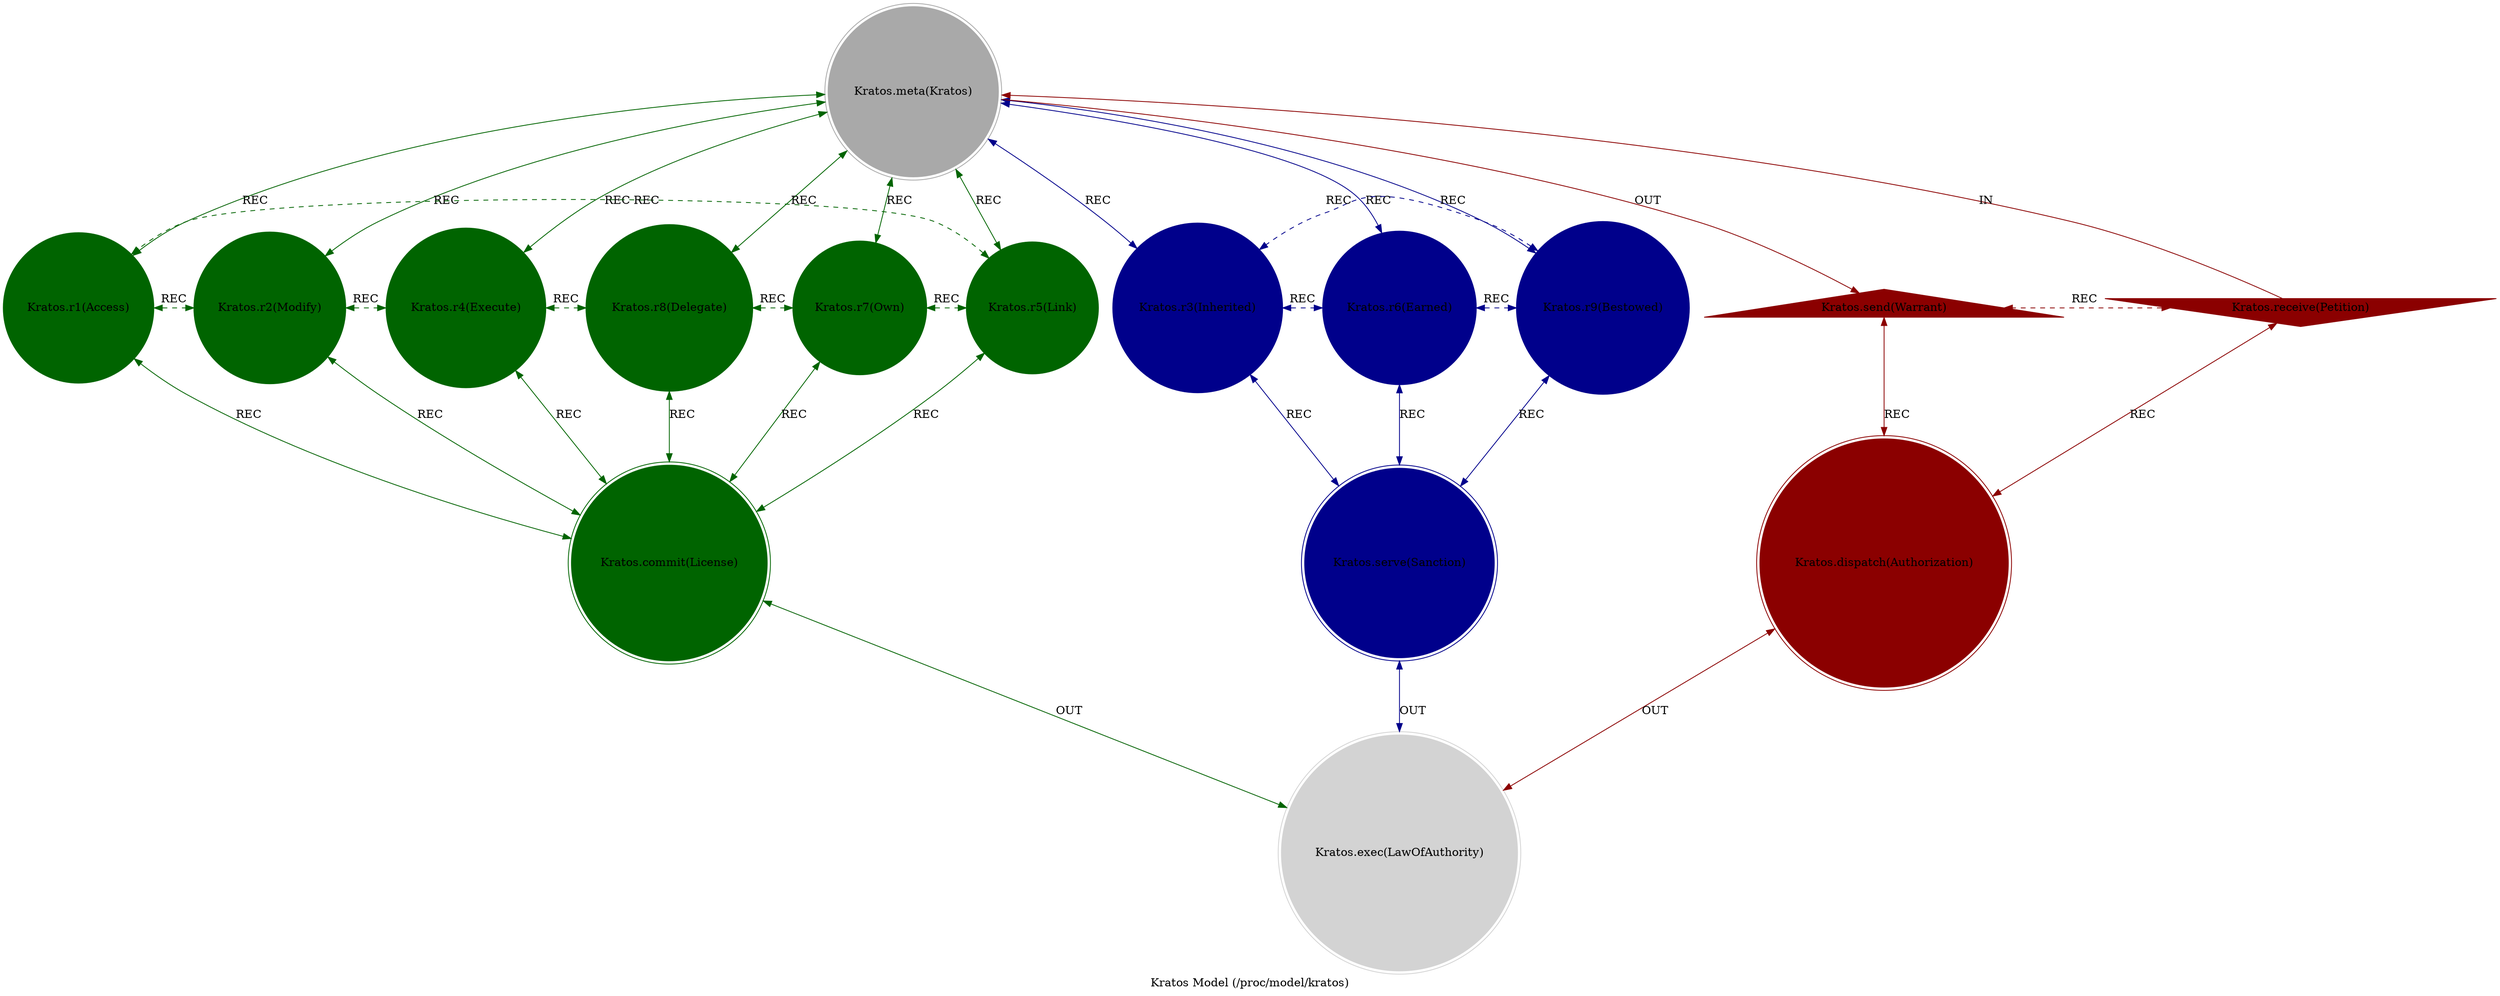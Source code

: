 strict digraph KratosModel {
    style = filled;
    color = lightgray;
    node [shape = circle; style = filled; color = lightgreen;];
    edge [color = darkgray;];
    label = "Kratos Model (/proc/model/kratos)";
    comment = "TODO";
    
    spark_0_kratos_model_t [label = "Kratos.meta(Kratos)";comment = "Abstract: TODO";shape = doublecircle;color = darkgray;];
    spark_1_kratos_model_t [label = "Kratos.r1(Access)";comment = "Initiation: TODO";color = darkgreen;];
    spark_2_kratos_model_t [label = "Kratos.r2(Modify)";comment = "Response: TODO";color = darkgreen;];
    spark_4_kratos_model_t [label = "Kratos.r4(Execute)";comment = "Integration: TODO";color = darkgreen;];
    spark_8_kratos_model_t [label = "Kratos.r8(Delegate)";comment = "Reflection: TODO";color = darkgreen;];
    spark_7_kratos_model_t [label = "Kratos.r7(Own)";comment = "Consolidation: TODO";color = darkgreen;];
    spark_5_kratos_model_t [label = "Kratos.r5(Link)";comment = "Propagation: TODO";color = darkgreen;];
    spark_3_kratos_model_t [label = "Kratos.r3(Inherited)";comment = "Thesis: TODO";color = darkblue;];
    spark_6_kratos_model_t [label = "Kratos.r6(Earned)";comment = "Antithesis: TODO";color = darkblue;];
    spark_9_kratos_model_t [label = "Kratos.r9(Bestowed)";comment = "Synthesis: TODO";color = darkblue;];
    spark_a_kratos_model_t [label = "Kratos.receive(Petition)";comment = "Potential: TODO";shape = invtriangle;color = darkred;];
    spark_b_kratos_model_t [label = "Kratos.send(Warrant)";comment = "Manifest: TODO";shape = triangle;color = darkred;];
    spark_c_kratos_model_t [label = "Kratos.dispatch(Authorization)";comment = "Why-Who: TODO";shape = doublecircle;color = darkred;];
    spark_d_kratos_model_t [label = "Kratos.commit(License)";comment = "What-How: TODO";shape = doublecircle;color = darkgreen;];
    spark_e_kratos_model_t [label = "Kratos.serve(Sanction)";comment = "When-Where: TODO";shape = doublecircle;color = darkblue;];
    spark_f_kratos_model_t [label = "Kratos.exec(LawOfAuthority)";comment = "Which-Closure: TODO";shape = doublecircle;color = lightgray;];
    
    spark_a_kratos_model_t -> spark_0_kratos_model_t [label = "IN"; comment = "todo"; color = darkred; constraint = false;];
    spark_0_kratos_model_t -> spark_b_kratos_model_t [label = "OUT"; comment = "todo"; color = darkred;];
    spark_0_kratos_model_t -> spark_3_kratos_model_t [label = "REC"; comment = "todo"; color = darkblue; dir = both;];
    spark_0_kratos_model_t -> spark_6_kratos_model_t [label = "REC"; comment = "todo"; color = darkblue; dir = both;];
    spark_0_kratos_model_t -> spark_9_kratos_model_t [label = "REC"; comment = "todo"; color = darkblue; dir = both;];
    spark_0_kratos_model_t -> spark_1_kratos_model_t [label = "REC"; comment = "todo"; color = darkgreen; dir = both;];
    spark_0_kratos_model_t -> spark_2_kratos_model_t [label = "REC"; comment = "todo"; color = darkgreen; dir = both;];
    spark_0_kratos_model_t -> spark_4_kratos_model_t [label = "REC"; comment = "todo"; color = darkgreen; dir = both;];
    spark_0_kratos_model_t -> spark_8_kratos_model_t [label = "REC"; comment = "todo"; color = darkgreen; dir = both;];
    spark_0_kratos_model_t -> spark_7_kratos_model_t [label = "REC"; comment = "todo"; color = darkgreen; dir = both;];
    spark_0_kratos_model_t -> spark_5_kratos_model_t [label = "REC"; comment = "todo"; color = darkgreen; dir = both;];
    
    spark_a_kratos_model_t -> spark_c_kratos_model_t [label = "REC"; comment = "todo"; color = darkred; dir = both;];
    spark_b_kratos_model_t -> spark_c_kratos_model_t [label = "REC"; comment = "todo"; color = darkred; dir = both;];
    spark_1_kratos_model_t -> spark_d_kratos_model_t [label = "REC"; comment = "todo"; color = darkgreen; dir = both;];
    spark_2_kratos_model_t -> spark_d_kratos_model_t [label = "REC"; comment = "todo"; color = darkgreen; dir = both;];
    spark_4_kratos_model_t -> spark_d_kratos_model_t [label = "REC"; comment = "todo"; color = darkgreen; dir = both;];
    spark_8_kratos_model_t -> spark_d_kratos_model_t [label = "REC"; comment = "todo"; color = darkgreen; dir = both;];
    spark_7_kratos_model_t -> spark_d_kratos_model_t [label = "REC"; comment = "todo"; color = darkgreen; dir = both;];
    spark_5_kratos_model_t -> spark_d_kratos_model_t [label = "REC"; comment = "todo"; color = darkgreen; dir = both;];
    spark_3_kratos_model_t -> spark_e_kratos_model_t [label = "REC"; comment = "todo"; color = darkblue; dir = both;];
    spark_6_kratos_model_t -> spark_e_kratos_model_t [label = "REC"; comment = "todo"; color = darkblue; dir = both;];
    spark_9_kratos_model_t -> spark_e_kratos_model_t [label = "REC"; comment = "todo"; color = darkblue; dir = both;];
    
    spark_1_kratos_model_t -> spark_2_kratos_model_t [label = "REC"; comment = "todo"; color = darkgreen; dir = both; style = dashed; constraint = false;];
    spark_2_kratos_model_t -> spark_4_kratos_model_t [label = "REC"; comment = "todo"; color = darkgreen; dir = both; style = dashed; constraint = false;];
    spark_4_kratos_model_t -> spark_8_kratos_model_t [label = "REC"; comment = "todo"; color = darkgreen; dir = both; style = dashed; constraint = false;];
    spark_8_kratos_model_t -> spark_7_kratos_model_t [label = "REC"; comment = "todo"; color = darkgreen; dir = both; style = dashed; constraint = false;];
    spark_7_kratos_model_t -> spark_5_kratos_model_t [label = "REC"; comment = "todo"; color = darkgreen; dir = both; style = dashed; constraint = false;];
    spark_5_kratos_model_t -> spark_1_kratos_model_t [label = "REC"; comment = "todo"; color = darkgreen; dir = both; style = dashed; constraint = false;];
    spark_3_kratos_model_t -> spark_6_kratos_model_t [label = "REC"; comment = "todo"; color = darkblue; dir = both; style = dashed; constraint = false;];
    spark_6_kratos_model_t -> spark_9_kratos_model_t [label = "REC"; comment = "todo"; color = darkblue; dir = both; style = dashed; constraint = false;];
    spark_9_kratos_model_t -> spark_3_kratos_model_t [label = "REC"; comment = "todo"; color = darkblue; dir = both; style = dashed; constraint = false;];
    spark_a_kratos_model_t -> spark_b_kratos_model_t [label = "REC"; comment = "todo"; color = darkred; dir = both; style = dashed; constraint = false;];
    
    spark_c_kratos_model_t -> spark_f_kratos_model_t [label = "OUT"; comment = "todo"; color = darkred; dir = both;];
    spark_d_kratos_model_t -> spark_f_kratos_model_t [label = "OUT"; comment = "todo"; color = darkgreen; dir = both;];
    spark_e_kratos_model_t -> spark_f_kratos_model_t [label = "OUT"; comment = "todo"; color = darkblue; dir = both;];
}